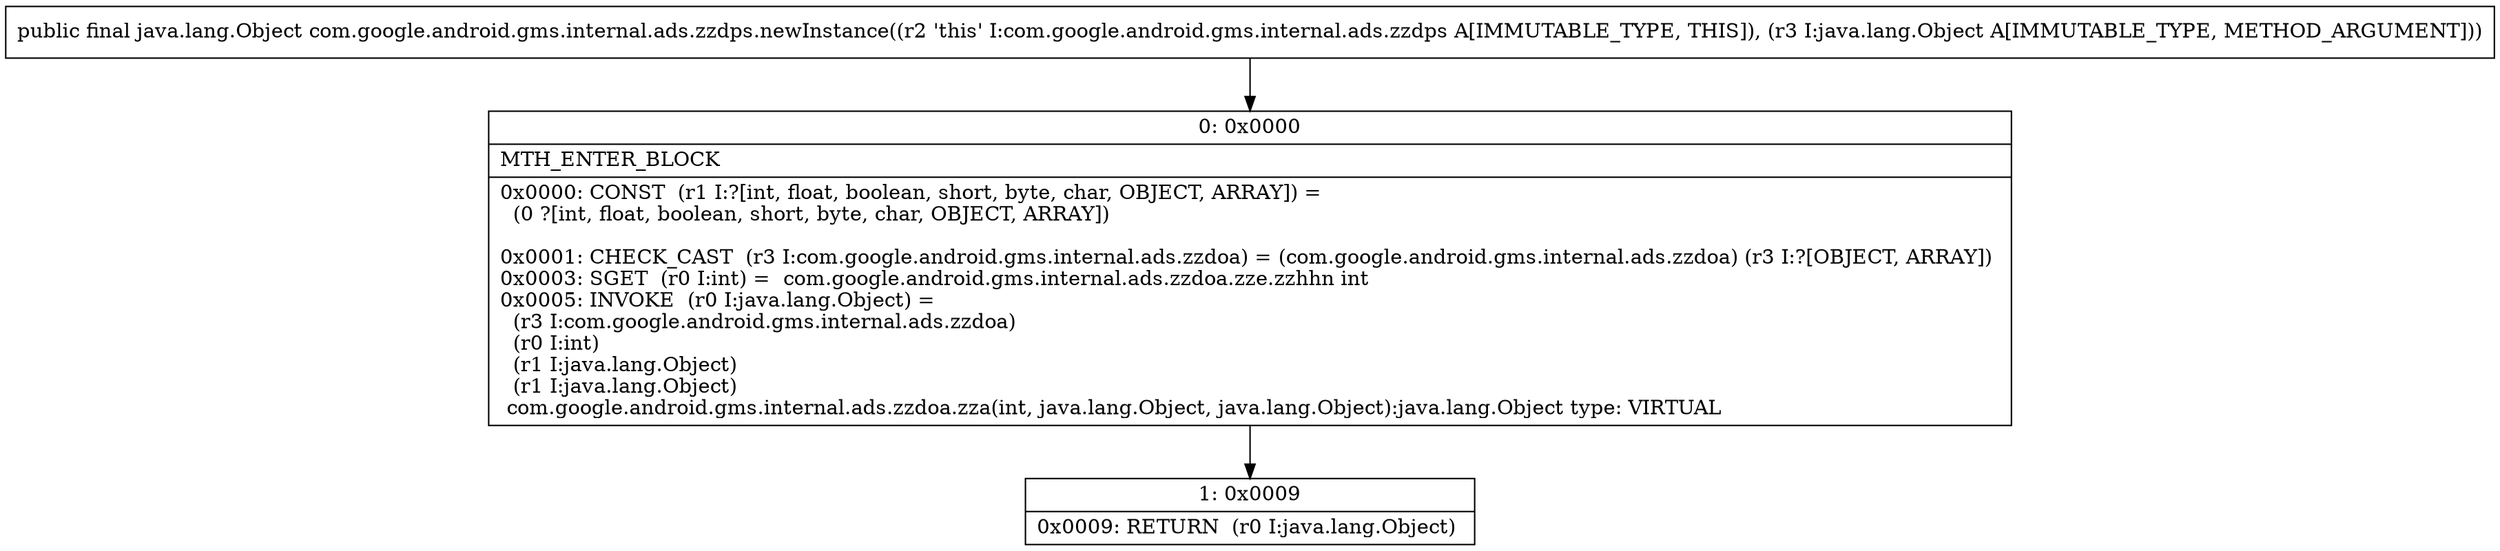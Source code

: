 digraph "CFG forcom.google.android.gms.internal.ads.zzdps.newInstance(Ljava\/lang\/Object;)Ljava\/lang\/Object;" {
Node_0 [shape=record,label="{0\:\ 0x0000|MTH_ENTER_BLOCK\l|0x0000: CONST  (r1 I:?[int, float, boolean, short, byte, char, OBJECT, ARRAY]) = \l  (0 ?[int, float, boolean, short, byte, char, OBJECT, ARRAY])\l \l0x0001: CHECK_CAST  (r3 I:com.google.android.gms.internal.ads.zzdoa) = (com.google.android.gms.internal.ads.zzdoa) (r3 I:?[OBJECT, ARRAY]) \l0x0003: SGET  (r0 I:int) =  com.google.android.gms.internal.ads.zzdoa.zze.zzhhn int \l0x0005: INVOKE  (r0 I:java.lang.Object) = \l  (r3 I:com.google.android.gms.internal.ads.zzdoa)\l  (r0 I:int)\l  (r1 I:java.lang.Object)\l  (r1 I:java.lang.Object)\l com.google.android.gms.internal.ads.zzdoa.zza(int, java.lang.Object, java.lang.Object):java.lang.Object type: VIRTUAL \l}"];
Node_1 [shape=record,label="{1\:\ 0x0009|0x0009: RETURN  (r0 I:java.lang.Object) \l}"];
MethodNode[shape=record,label="{public final java.lang.Object com.google.android.gms.internal.ads.zzdps.newInstance((r2 'this' I:com.google.android.gms.internal.ads.zzdps A[IMMUTABLE_TYPE, THIS]), (r3 I:java.lang.Object A[IMMUTABLE_TYPE, METHOD_ARGUMENT])) }"];
MethodNode -> Node_0;
Node_0 -> Node_1;
}

